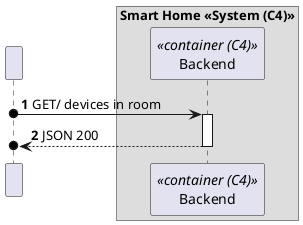 @startuml
'https://plantuml.com/sequence-diagram
!pragma layout smetana

autonumber


participant " " as HTTP
box "Smart Home <<System (C4)>>"
    participant "Backend" as BE<<container (C4)>>
end box


HTTP o-> BE: GET/ devices in room
activate BE



BE -->o HTTP : JSON 200
deactivate BE

@enduml